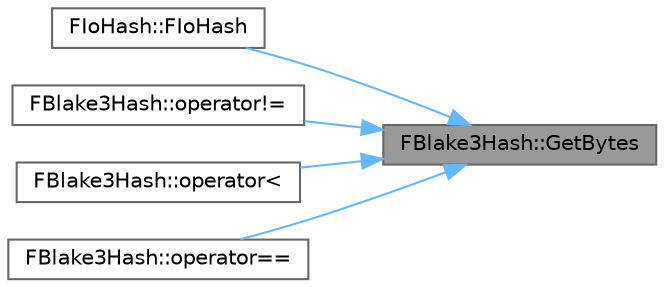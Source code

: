 digraph "FBlake3Hash::GetBytes"
{
 // INTERACTIVE_SVG=YES
 // LATEX_PDF_SIZE
  bgcolor="transparent";
  edge [fontname=Helvetica,fontsize=10,labelfontname=Helvetica,labelfontsize=10];
  node [fontname=Helvetica,fontsize=10,shape=box,height=0.2,width=0.4];
  rankdir="RL";
  Node1 [id="Node000001",label="FBlake3Hash::GetBytes",height=0.2,width=0.4,color="gray40", fillcolor="grey60", style="filled", fontcolor="black",tooltip="Returns a reference to the raw byte array for the hash."];
  Node1 -> Node2 [id="edge1_Node000001_Node000002",dir="back",color="steelblue1",style="solid",tooltip=" "];
  Node2 [id="Node000002",label="FIoHash::FIoHash",height=0.2,width=0.4,color="grey40", fillcolor="white", style="filled",URL="$d9/dfe/structFIoHash.html#a3272391f6a4601411ac53514c92e23a4",tooltip="Construct a hash from a BLAKE3-256 hash."];
  Node1 -> Node3 [id="edge2_Node000001_Node000003",dir="back",color="steelblue1",style="solid",tooltip=" "];
  Node3 [id="Node000003",label="FBlake3Hash::operator!=",height=0.2,width=0.4,color="grey40", fillcolor="white", style="filled",URL="$d6/d14/structFBlake3Hash.html#a61397ce22216554b2aa914290bff02f8",tooltip=" "];
  Node1 -> Node4 [id="edge3_Node000001_Node000004",dir="back",color="steelblue1",style="solid",tooltip=" "];
  Node4 [id="Node000004",label="FBlake3Hash::operator\<",height=0.2,width=0.4,color="grey40", fillcolor="white", style="filled",URL="$d6/d14/structFBlake3Hash.html#afa4f3321f024c96bbd0dcbcd9147bb80",tooltip=" "];
  Node1 -> Node5 [id="edge4_Node000001_Node000005",dir="back",color="steelblue1",style="solid",tooltip=" "];
  Node5 [id="Node000005",label="FBlake3Hash::operator==",height=0.2,width=0.4,color="grey40", fillcolor="white", style="filled",URL="$d6/d14/structFBlake3Hash.html#aff56c029de7637357d64c075d27cd6eb",tooltip=" "];
}
